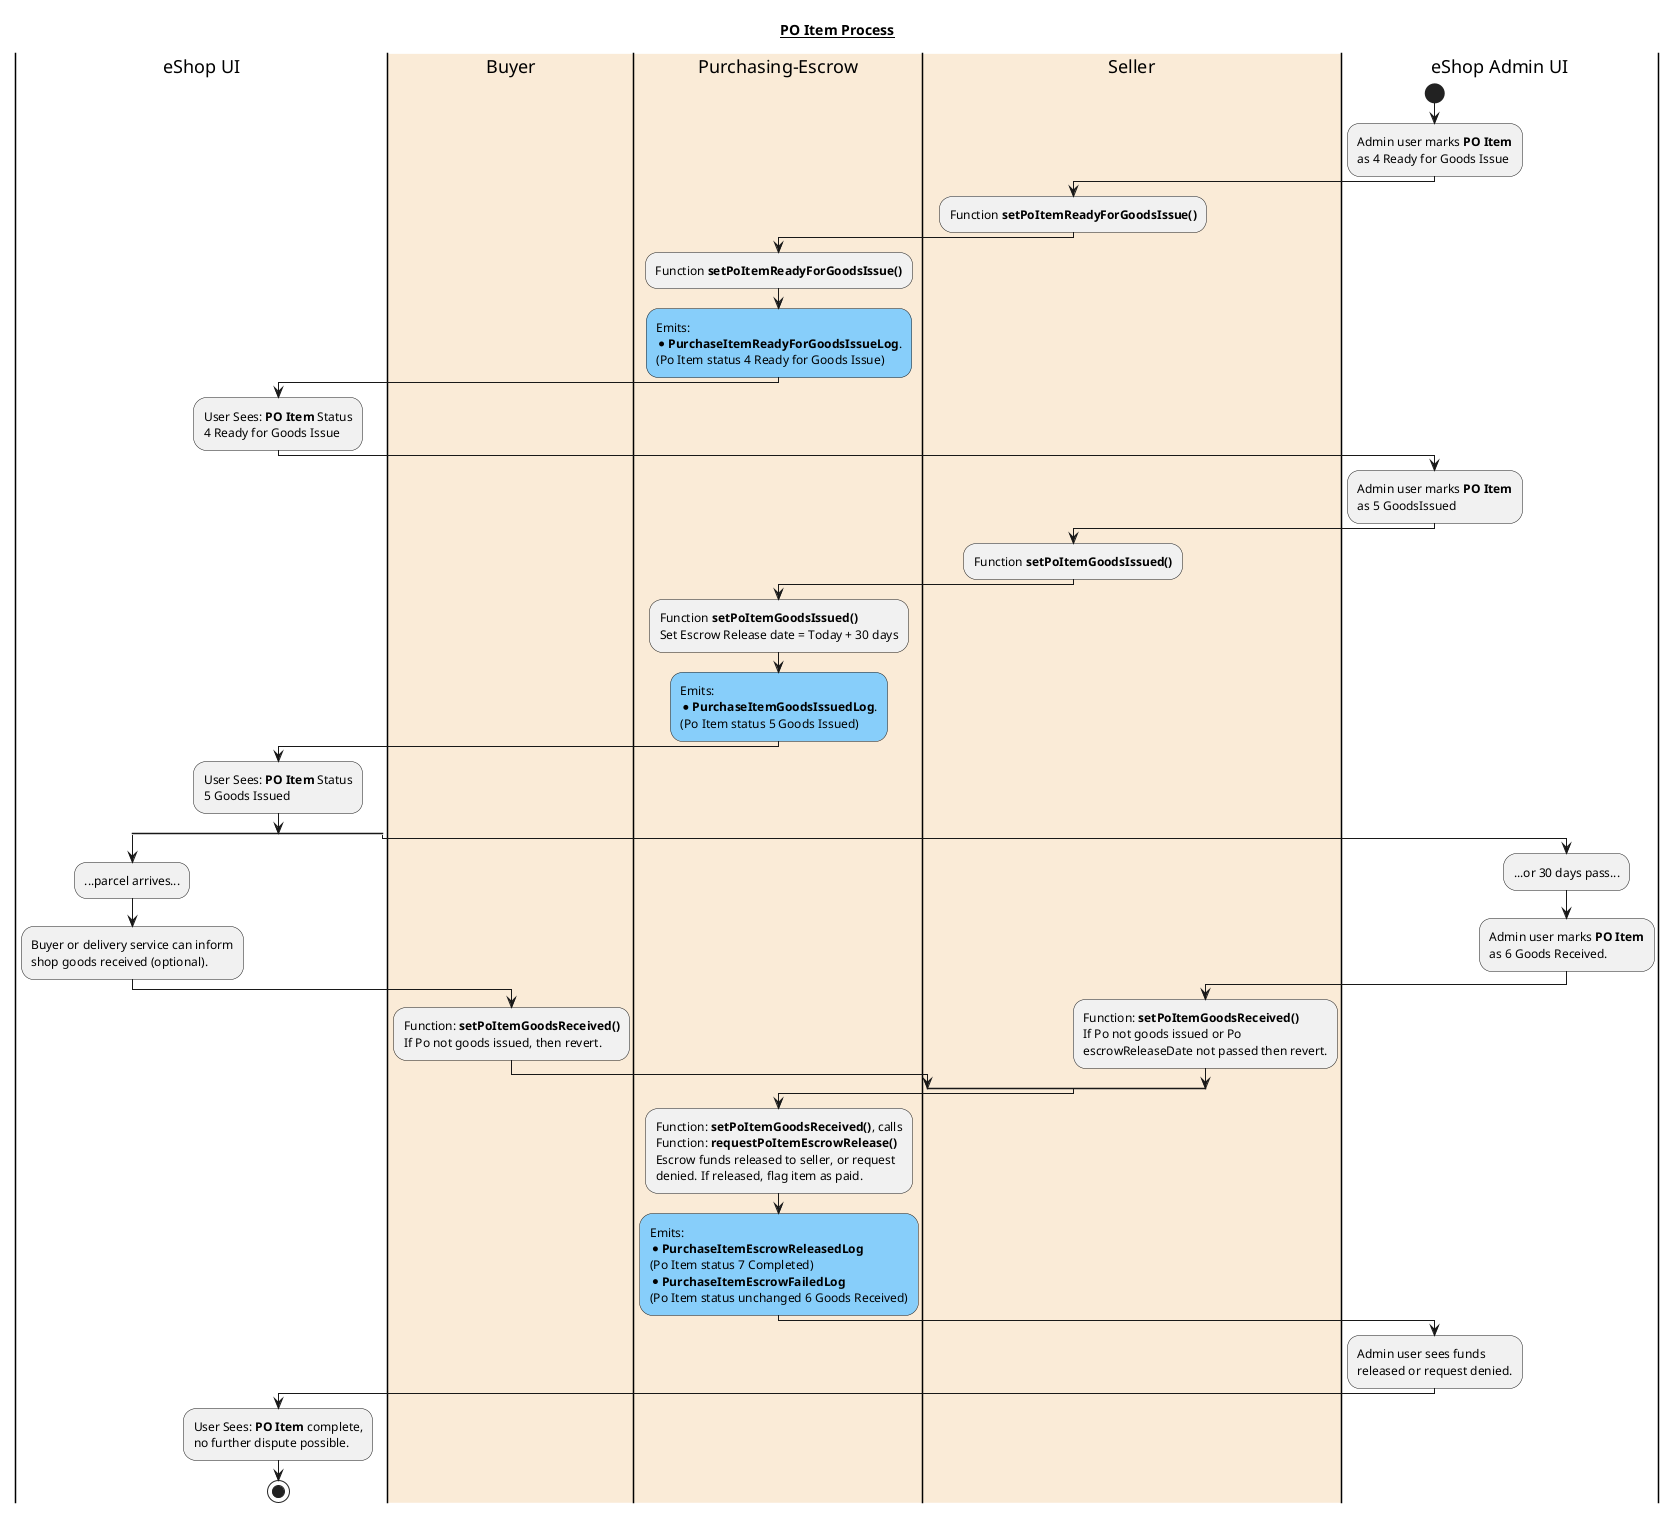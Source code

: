 ' PlantUML Diagram
@startuml
title __PO Item Process__

' Swimlanes
|eShop UI|
|#AntiqueWhite|Buyer| 
|#AntiqueWhite|Purchasing-Escrow| 
|#AntiqueWhite|Seller| 
|eShop Admin UI|

|eShop Admin UI|
start
:Admin user marks **PO Item**
as 4 Ready for Goods Issue;

|Seller|
:Function **setPoItemReadyForGoodsIssue()**;

|Purchasing-Escrow|
:Function **setPoItemReadyForGoodsIssue()**;

#LightSkyBlue:Emits:
* **PurchaseItemReadyForGoodsIssueLog**.
(Po Item status 4 Ready for Goods Issue);

|eShop UI|
:User Sees: **PO Item** Status
4 Ready for Goods Issue;

|eShop Admin UI|
:Admin user marks **PO Item**
as 5 GoodsIssued;

|Seller|
:Function **setPoItemGoodsIssued()**;

|Purchasing-Escrow|
:Function **setPoItemGoodsIssued()**
Set Escrow Release date = Today + 30 days;

#LightSkyBlue:Emits:
* **PurchaseItemGoodsIssuedLog**.
(Po Item status 5 Goods Issued);

|eShop UI|
:User Sees: **PO Item** Status
5 Goods Issued;

split
  |eShop UI|
  :...parcel arrives...;
  :Buyer or delivery service can inform
  shop goods received (optional).;

  |Buyer|
  :Function: **setPoItemGoodsReceived()**
  If Po not goods issued, then revert.;

split again
  |eShop Admin UI|
  :...or 30 days pass...;
  
  |eShop Admin UI|
  :Admin user marks **PO Item**
  as 6 Goods Received.;

  |Seller|
  :Function: **setPoItemGoodsReceived()**
  If Po not goods issued or Po
  escrowReleaseDate not passed then revert.;

endsplit

|Purchasing-Escrow|
:Function: **setPoItemGoodsReceived()**, calls
Function: **requestPoItemEscrowRelease()**
Escrow funds released to seller, or request
denied. If released, flag item as paid.;

#LightSkyBlue:Emits:
* **PurchaseItemEscrowReleasedLog**
(Po Item status 7 Completed)
* **PurchaseItemEscrowFailedLog**
(Po Item status unchanged 6 Goods Received);

|eShop Admin UI|
:Admin user sees funds
released or request denied.;

|eShop UI|
:User Sees: **PO Item** complete,
no further dispute possible.;

stop

@enduml